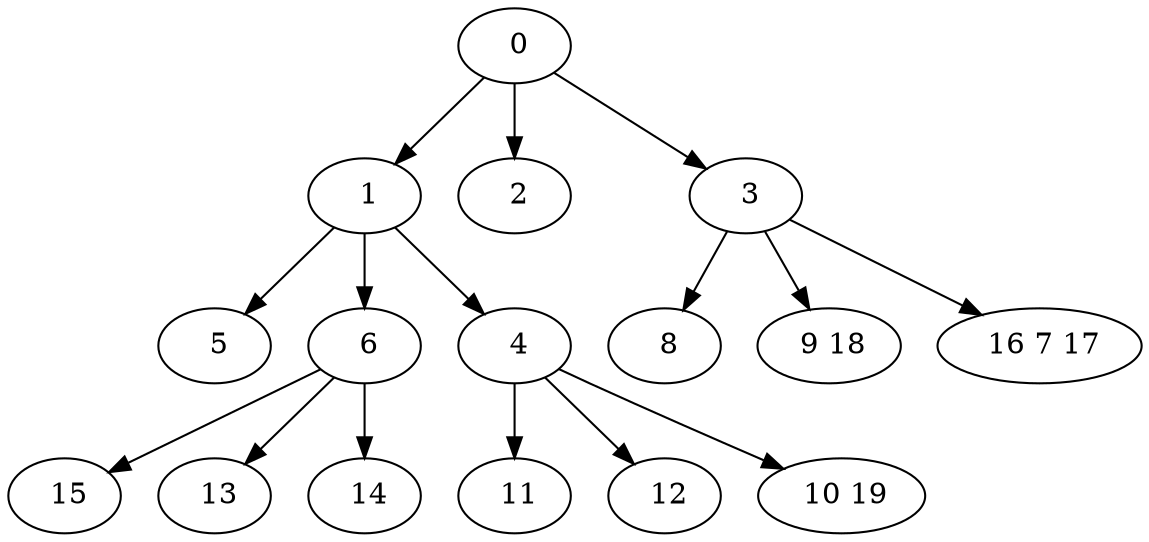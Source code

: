 digraph mytree {
" 0" -> " 1";
" 0" -> " 2";
" 0" -> " 3";
" 1" -> " 5";
" 1" -> " 6";
" 1" -> " 4";
" 2";
" 3" -> " 8";
" 3" -> " 9 18";
" 3" -> " 16 7 17";
" 5";
" 6" -> " 15";
" 6" -> " 13";
" 6" -> " 14";
" 15";
" 4" -> " 11";
" 4" -> " 12";
" 4" -> " 10 19";
" 8";
" 9 18";
" 16 7 17";
" 11";
" 12";
" 10 19";
" 13";
" 14";
}
